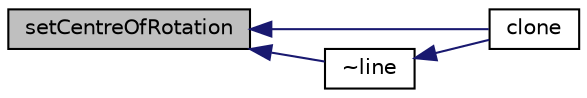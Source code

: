 digraph "setCentreOfRotation"
{
  bgcolor="transparent";
  edge [fontname="Helvetica",fontsize="10",labelfontname="Helvetica",labelfontsize="10"];
  node [fontname="Helvetica",fontsize="10",shape=record];
  rankdir="LR";
  Node191 [label="setCentreOfRotation",height=0.2,width=0.4,color="black", fillcolor="grey75", style="filled", fontcolor="black"];
  Node191 -> Node192 [dir="back",color="midnightblue",fontsize="10",style="solid",fontname="Helvetica"];
  Node192 [label="clone",height=0.2,width=0.4,color="black",URL="$a30757.html#a1ba6f72dda3e0a59b115784933135bd2",tooltip="Construct and return a clone. "];
  Node191 -> Node193 [dir="back",color="midnightblue",fontsize="10",style="solid",fontname="Helvetica"];
  Node193 [label="~line",height=0.2,width=0.4,color="black",URL="$a30757.html#a62ad19fe35866dfbfebb82ec8fad41d7",tooltip="Destructor. "];
  Node193 -> Node192 [dir="back",color="midnightblue",fontsize="10",style="solid",fontname="Helvetica"];
}
